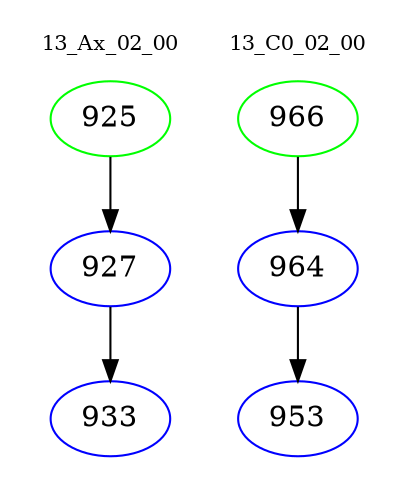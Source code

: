 digraph{
subgraph cluster_0 {
color = white
label = "13_Ax_02_00";
fontsize=10;
T0_925 [label="925", color="green"]
T0_925 -> T0_927 [color="black"]
T0_927 [label="927", color="blue"]
T0_927 -> T0_933 [color="black"]
T0_933 [label="933", color="blue"]
}
subgraph cluster_1 {
color = white
label = "13_C0_02_00";
fontsize=10;
T1_966 [label="966", color="green"]
T1_966 -> T1_964 [color="black"]
T1_964 [label="964", color="blue"]
T1_964 -> T1_953 [color="black"]
T1_953 [label="953", color="blue"]
}
}
